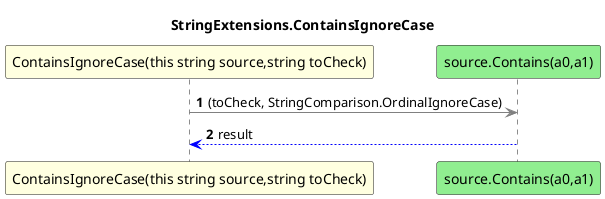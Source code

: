 @startuml StringExtensions.ContainsIgnoreCase
title StringExtensions.ContainsIgnoreCase
participant "ContainsIgnoreCase(this string source,string toCheck)" as ContainsIgnoreCase_p0_p1 #LightYellow
participant "source.Contains(a0,a1)" as source_Contains_a0_a1 #LightGreen
autonumber
ContainsIgnoreCase_p0_p1 -[#grey]> source_Contains_a0_a1 : (toCheck, StringComparison.OrdinalIgnoreCase)
source_Contains_a0_a1 -[#blue]-> ContainsIgnoreCase_p0_p1 : result
@enduml
